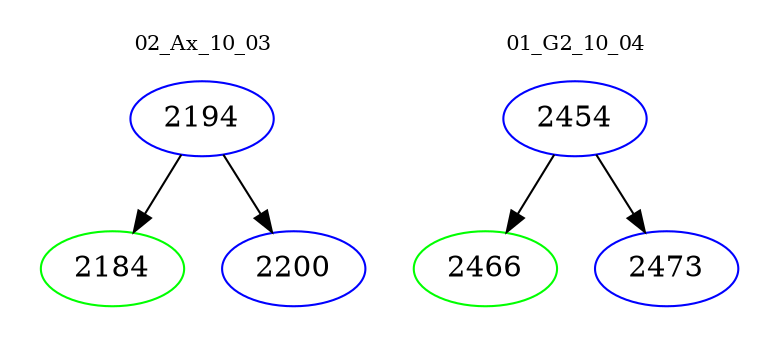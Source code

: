 digraph{
subgraph cluster_0 {
color = white
label = "02_Ax_10_03";
fontsize=10;
T0_2194 [label="2194", color="blue"]
T0_2194 -> T0_2184 [color="black"]
T0_2184 [label="2184", color="green"]
T0_2194 -> T0_2200 [color="black"]
T0_2200 [label="2200", color="blue"]
}
subgraph cluster_1 {
color = white
label = "01_G2_10_04";
fontsize=10;
T1_2454 [label="2454", color="blue"]
T1_2454 -> T1_2466 [color="black"]
T1_2466 [label="2466", color="green"]
T1_2454 -> T1_2473 [color="black"]
T1_2473 [label="2473", color="blue"]
}
}
